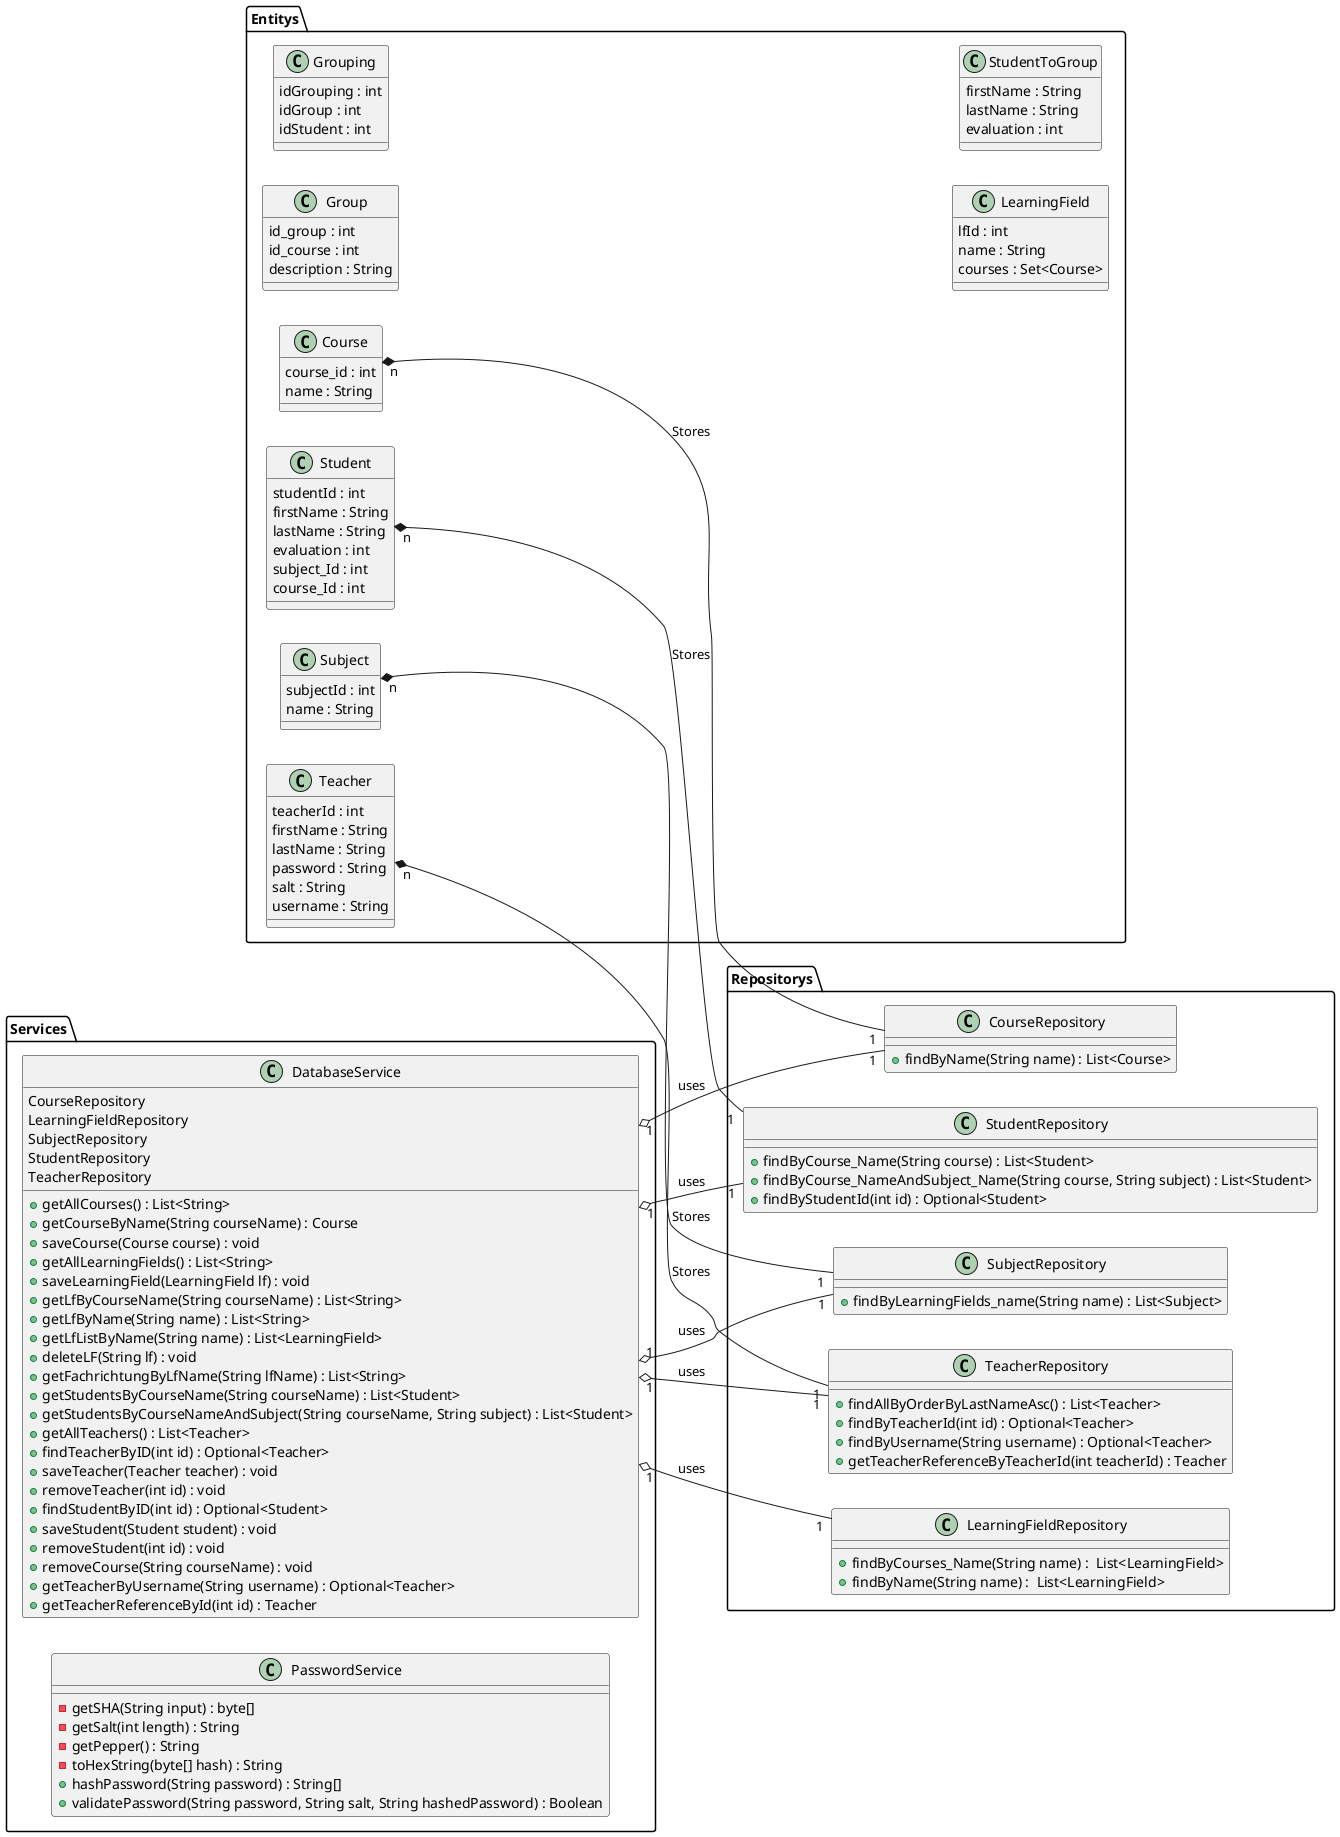 @startuml
left to right direction

namespace Entitys{
class Course {
course_id : int
name : String
}

class Group {
id_group : int
id_course : int
description : String
}

class Grouping {
idGrouping : int
idGroup : int
idStudent : int
}

class LearningField {
lfId : int
name : String
courses : Set<Course>
}

class Student {
studentId : int
firstName : String
lastName : String
evaluation : int
subject_Id : int
course_Id : int
}

class StudentToGroup {
firstName : String
lastName : String
evaluation : int
}

class Subject {
subjectId : int
name : String
}

class Teacher {
teacherId : int
firstName : String
lastName : String
password : String
salt : String
username : String
}
}

namespace Services{
class DatabaseService {
CourseRepository
LearningFieldRepository
SubjectRepository
StudentRepository
TeacherRepository
+getAllCourses() : List<String>
+getCourseByName(String courseName) : Course
+saveCourse(Course course) : void
+getAllLearningFields() : List<String>
+saveLearningField(LearningField lf) : void
+getLfByCourseName(String courseName) : List<String>
+getLfByName(String name) : List<String>
+getLfListByName(String name) : List<LearningField>
+deleteLF(String lf) : void
+getFachrichtungByLfName(String lfName) : List<String>
+getStudentsByCourseName(String courseName) : List<Student>
+getStudentsByCourseNameAndSubject(String courseName, String subject) : List<Student>
+getAllTeachers() : List<Teacher>
+findTeacherByID(int id) : Optional<Teacher>
+saveTeacher(Teacher teacher) : void
+removeTeacher(int id) : void
+findStudentByID(int id) : Optional<Student>
+saveStudent(Student student) : void
+removeStudent(int id) : void
+removeCourse(String courseName) : void
+getTeacherByUsername(String username) : Optional<Teacher>
+getTeacherReferenceById(int id) : Teacher
}

class PasswordService{
-getSHA(String input) : byte[]
-getSalt(int length) : String
-getPepper() : String
-toHexString(byte[] hash) : String
+hashPassword(String password) : String[]
+validatePassword(String password, String salt, String hashedPassword) : Boolean
}
}

namespace Repositorys{
class CourseRepository {
+findByName(String name) : List<Course>
}

class LearningFieldRepository {
+findByCourses_Name(String name) :  List<LearningField>
+findByName(String name) :  List<LearningField>
}

class StudentRepository {
+findByCourse_Name(String course) : List<Student>
+findByCourse_NameAndSubject_Name(String course, String subject) : List<Student>
+findByStudentId(int id) : Optional<Student>
}

class SubjectRepository {
+findByLearningFields_name(String name) : List<Subject>
}

class TeacherRepository {
+findAllByOrderByLastNameAsc() : List<Teacher>
+findByTeacherId(int id) : Optional<Teacher>
+findByUsername(String username) : Optional<Teacher>
+getTeacherReferenceByTeacherId(int teacherId) : Teacher
}
}

Entitys.Course "n" *-- "1" Repositorys.CourseRepository : Stores
Entitys.Student "n" *-- "1" Repositorys.StudentRepository : Stores
Entitys.Teacher "n" *-- "1" Repositorys.TeacherRepository : Stores
Entitys.Subject "n" *-- "1" Repositorys.SubjectRepository : Stores

Services.DatabaseService "1" o-- "1" Repositorys.CourseRepository : uses
Services.DatabaseService "1" o-- "1" Repositorys.LearningFieldRepository : uses
Services.DatabaseService "1" o-- "1" Repositorys.SubjectRepository : uses
Services.DatabaseService "1" o-- "1" Repositorys.StudentRepository : uses
Services.DatabaseService "1" o-- "1" Repositorys.TeacherRepository : uses
@enduml